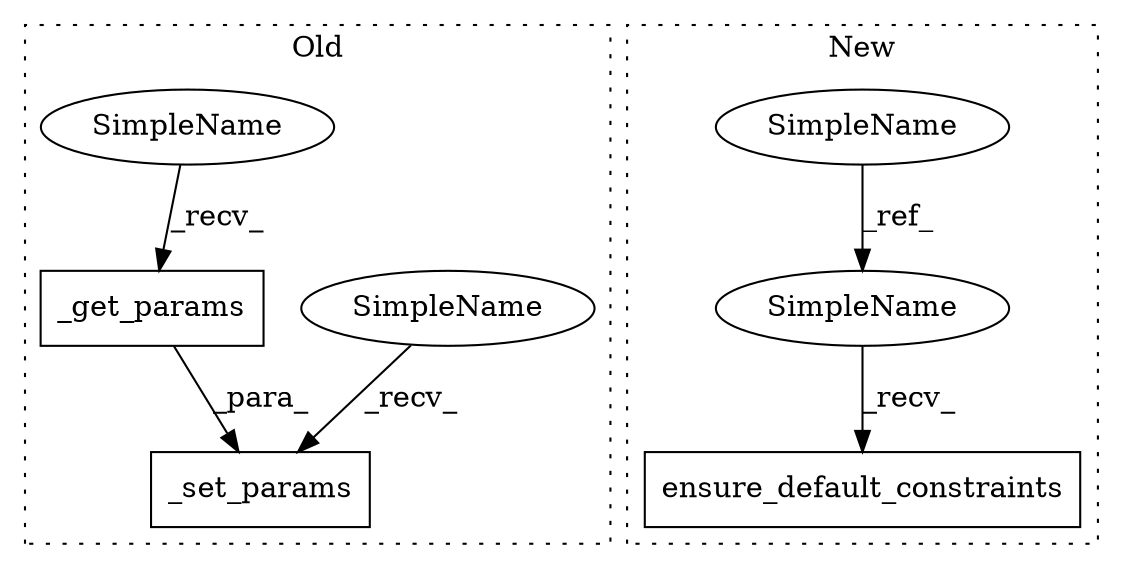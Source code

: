 digraph G {
subgraph cluster0 {
1 [label="_get_params" a="32" s="806" l="13" shape="box"];
4 [label="_set_params" a="32" s="789,819" l="12,1" shape="box"];
6 [label="SimpleName" a="42" s="784" l="4" shape="ellipse"];
7 [label="SimpleName" a="42" s="801" l="4" shape="ellipse"];
label = "Old";
style="dotted";
}
subgraph cluster1 {
2 [label="ensure_default_constraints" a="32" s="789" l="28" shape="box"];
3 [label="SimpleName" a="42" s="299" l="4" shape="ellipse"];
5 [label="SimpleName" a="42" s="784" l="4" shape="ellipse"];
label = "New";
style="dotted";
}
1 -> 4 [label="_para_"];
3 -> 5 [label="_ref_"];
5 -> 2 [label="_recv_"];
6 -> 4 [label="_recv_"];
7 -> 1 [label="_recv_"];
}